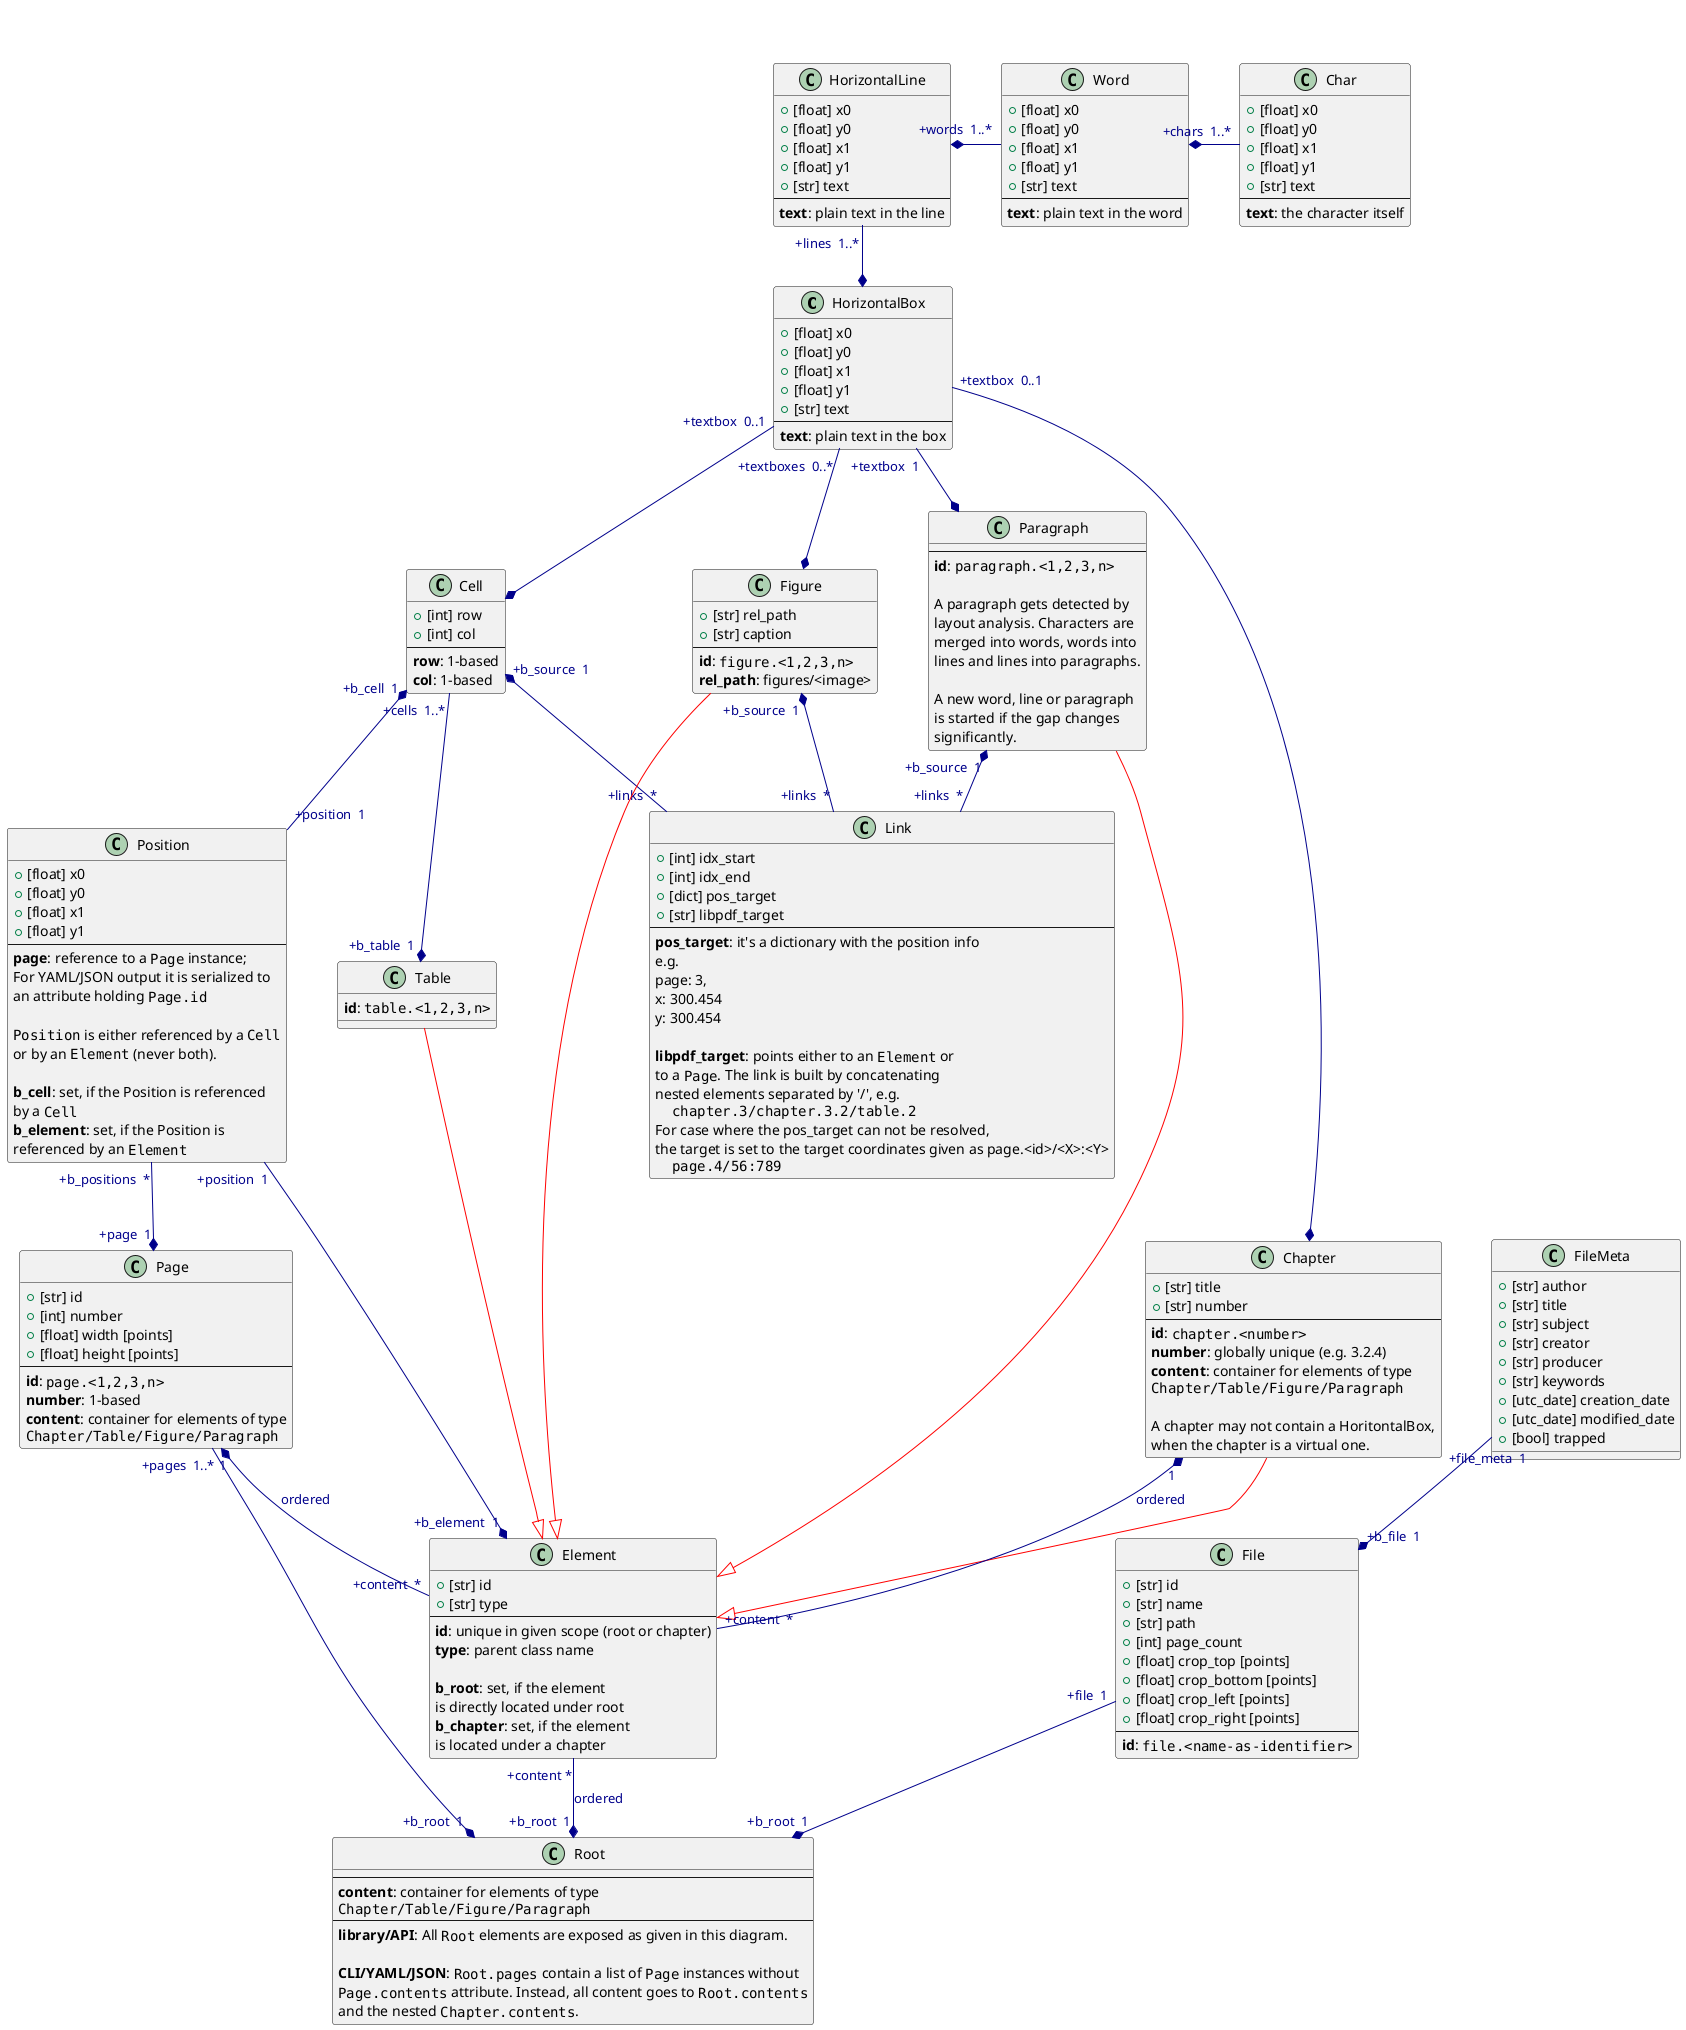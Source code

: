 .. uml::

    @startuml

        skinparam object {
            AttributeFontSize 11
        }

        ' increase distance between nodes
        skinparam nodesep 50

        ' default arrow color and arrow font color
        !define COL_ARROW_DEFAULT darkblue
        skinparam arrowcolor COL_ARROW_DEFAULT
        skinparam arrowfontcolor COL_ARROW_DEFAULT
        skinparam shadowing false

        skinparam package<<Layout>> {
            borderColor Transparent
            backgroundColor Transparent
            fontColor Transparent
            stereotypeFontColor Transparent
        }
        ' color of arrows showing inheritance
        !define COL_DERIVE red

        
        class Root {
        --
        **content**: container for elements of type
        ""Chapter/Table/Figure/Paragraph""
        --
        **library/API**: All ""Root"" elements are exposed as given in this diagram.

        **CLI/YAML/JSON**: ""Root.pages"" contain a list of ""Page"" instances without
        ""Page.contents"" attribute. Instead, all content goes to ""Root.contents""
        and the nested ""Chapter.contents"".
        }

        class Element {
            + [str] id
            + [str] type
            --
            **id**: unique in given scope (root or chapter)
            **type**: parent class name

            **b_root**: set, if the element
            is directly located under root
            **b_chapter**: set, if the element
            is located under a chapter
        }

        class Position {
            + [float] x0
            + [float] y0
            + [float] x1
            + [float] y1
            --
            **page**: reference to a ""Page"" instance;
            For YAML/JSON output it is serialized to
            an attribute holding ""Page.id""

            ""Position"" is either referenced by a ""Cell""
            or by an ""Element"" (never both).

            **b_cell**: set, if the Position is referenced
            by a ""Cell""
            **b_element**: set, if the Position is
            referenced by an ""Element""
        }

        class File {
            + [str] id
            + [str] name
            + [str] path
            + [int] page_count
            + [float] crop_top [points]
            + [float] crop_bottom [points]
            + [float] crop_left [points]
            + [float] crop_right [points]
            --
            **id**: ""file.<name-as-identifier>""
        }

        class FileMeta {
            + [str] author
            + [str] title
            + [str] subject
            + [str] creator
            + [str] producer
            + [str] keywords
            + [utc_date] creation_date
            + [utc_date] modified_date
            + [bool] trapped
        }

        class Page {
            + [str] id
            + [int] number
            + [float] width [points]
            + [float] height [points]
            --
            **id**: ""page.<1,2,3,n>""
            **number**: 1-based
            **content**: container for elements of type
            ""Chapter/Table/Figure/Paragraph""
        }

        class Link {
            + [int] idx_start
            + [int] idx_end
            + [dict] pos_target
            + [str] libpdf_target
            --
            **pos_target**: it's a dictionary with the position info
            e.g.
                      page: 3,
                      x: 300.454
                      y: 300.454

            **libpdf_target**: points either to an ""Element"" or
            to a ""Page"". The link is built by concatenating
            nested elements separated by '/', e.g.
            ""  chapter.3/chapter.3.2/table.2""
            For case where the pos_target can not be resolved,
            the target is set to the target coordinates given as page.<id>/<X>:<Y>
            ""  page.4/56:789 ""
        }

        class Paragraph {
            --
            **id**: ""paragraph.<1,2,3,n>""

            A paragraph gets detected by
            layout analysis. Characters are
            merged into words, words into
            lines and lines into paragraphs.

            A new word, line or paragraph
            is started if the gap changes
            significantly.
        }

        class Chapter {
            + [str] title
            + [str] number
            --
            **id**: ""chapter.<number>""
            **number**: globally unique (e.g. 3.2.4)
            **content**: container for elements of type
            ""Chapter/Table/Figure/Paragraph""

            A chapter may not contain a HoritontalBox, 
            when the chapter is a virtual one.
        }

        class Cell {
            + [int] row
            + [int] col
            --
            **row**: 1-based
            **col**: 1-based
        }

        class Table {
    
            **id**: ""table.<1,2,3,n>""
        }

        class Figure {
            + [str] rel_path
            + [str] caption
            --
            **id**: ""figure.<1,2,3,n>""
            **rel_path**: figures/<image>
        }

        package x <<layout>> {

           class HorizontalBox {
                + [float] x0
                + [float] y0
                + [float] x1
                + [float] y1
                + [str] text
                --
                **text**: plain text in the box
            }

            class HorizontalLine {
                + [float] x0
                + [float] y0
                + [float] x1
                + [float] y1
                + [str] text
                --
                **text**: plain text in the line
            }

            class Word {
                + [float] x0
                + [float] y0
                + [float] x1
                + [float] y1
                + [str] text
                --
                **text**: plain text in the word
            }

            class Char {
                + [float] x0
                + [float] y0
                + [float] x1
                + [float] y1
                + [str] text
                --
                **text**: the character itself
            }
        
       
        
        Char "+chars  1..*" ---left*  Word
        Word "+words  1..*" ---left*  HorizontalLine
        HorizontalLine "+lines  1..*" --*  HorizontalBox
        
        HorizontalBox "+textbox  1" --* Paragraph    
        HorizontalBox "+textbox  0..1" --* Cell
        HorizontalBox "+textboxes  0..*" --* Figure
        HorizontalBox "+textbox  0..1" --* Chapter

        Paragraph "+b_source  1" *-- "+links  *" Link
        Figure "+b_source  1" *-- "+links  *" Link
        Cell "+b_source  1" *-- "+links  *" Link

        Cell "+cells  1..*" --* "+b_table  1" Table
        Cell "+b_cell  1" *-down- "+position  1" Position

        Table -[#COL_DERIVE]|> Element
        Figure -[#COL_DERIVE]-|> Element
        Chapter -[#COL_DERIVE]-|> Element
        Paragraph -[#COL_DERIVE]|> Element
        
        Chapter "1" *-- "+content  *" Element: ordered
        Page "1" *-- "+content  *" Element: ordered

        ' all root structures derive from Element
        Position "+position  1" --* "+b_element  1" Element
        Element "+content *" --* "+b_root  1" Root: ordered
        File "+file  1" --* "+b_root  1" Root
        Page "+pages  1..*" --* "+b_root  1" Root
        Position "+b_positions  *" --* "+page  1" Page
        FileMeta "+file_meta  1" --* "+b_file  1" File

    @enduml
